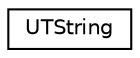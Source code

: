 digraph "Graphical Class Hierarchy"
{
 // LATEX_PDF_SIZE
  edge [fontname="Helvetica",fontsize="10",labelfontname="Helvetica",labelfontsize="10"];
  node [fontname="Helvetica",fontsize="10",shape=record];
  rankdir="LR";
  Node0 [label="UTString",height=0.2,width=0.4,color="black", fillcolor="white", style="filled",URL="$union_u_t_string.html",tooltip=" "];
}

